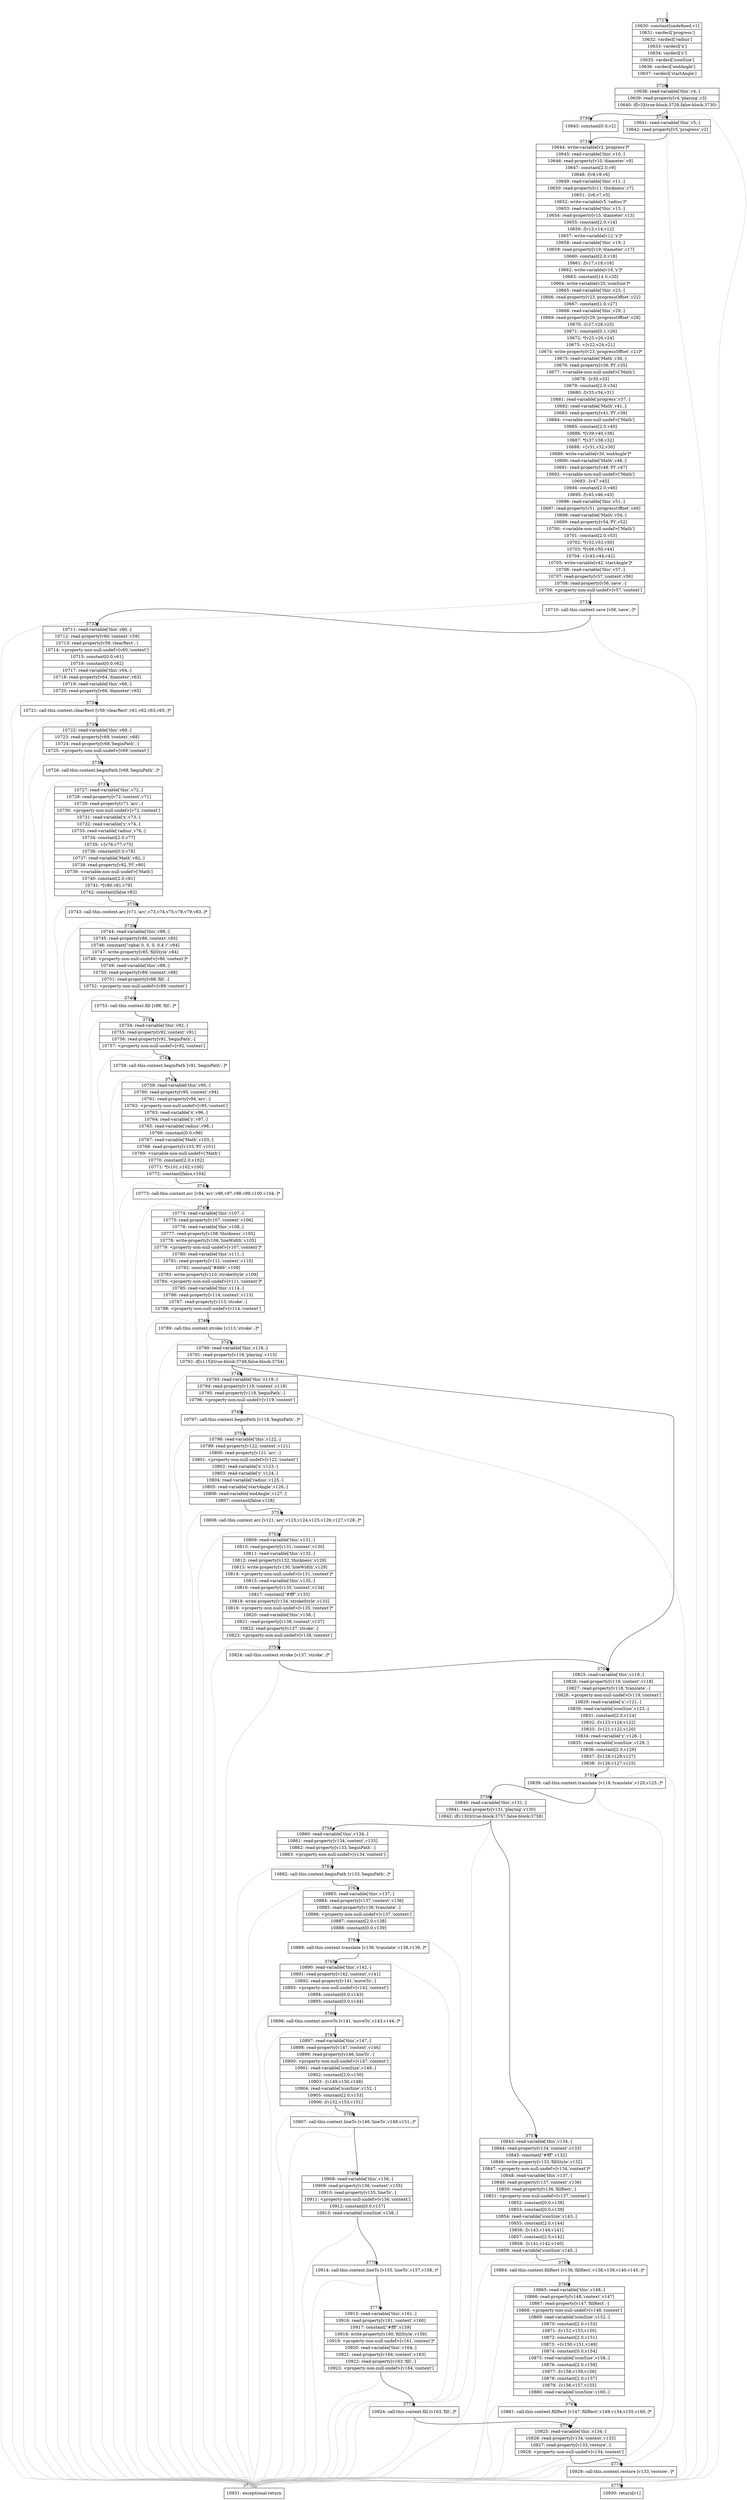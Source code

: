digraph {
rankdir="TD"
BB_entry219[shape=none,label=""];
BB_entry219 -> BB3727 [tailport=s, headport=n, headlabel="    3727"]
BB3727 [shape=record label="{10630: constant[undefined,v1]|10631: vardecl['progress']|10632: vardecl['radius']|10633: vardecl['x']|10634: vardecl['y']|10635: vardecl['iconSize']|10636: vardecl['endAngle']|10637: vardecl['startAngle']}" ] 
BB3727 -> BB3728 [tailport=s, headport=n, headlabel="      3728"]
BB3728 [shape=record label="{10638: read-variable['this',v4,-]|10639: read-property[v4,'playing',v3]|10640: if[v3](true-block:3729,false-block:3730)}" ] 
BB3728 -> BB3729 [tailport=s, headport=n, headlabel="      3729"]
BB3728 -> BB3730 [tailport=s, headport=n, headlabel="      3730"]
BB3728 -> BB3776 [tailport=s, headport=n, color=gray, headlabel="      3776"]
BB3729 [shape=record label="{10641: read-variable['this',v5,-]|10642: read-property[v5,'progress',v2]}" ] 
BB3729 -> BB3731 [tailport=s, headport=n, headlabel="      3731"]
BB3729 -> BB3776 [tailport=s, headport=n, color=gray]
BB3730 [shape=record label="{10643: constant[0.0,v2]}" ] 
BB3730 -> BB3731 [tailport=s, headport=n]
BB3731 [shape=record label="{10644: write-variable[v2,'progress']*|10645: read-variable['this',v10,-]|10646: read-property[v10,'diameter',v8]|10647: constant[2.0,v9]|10648: /[v8,v9,v6]|10649: read-variable['this',v11,-]|10650: read-property[v11,'thickness',v7]|10651: -[v6,v7,v5]|10652: write-variable[v5,'radius']*|10653: read-variable['this',v15,-]|10654: read-property[v15,'diameter',v13]|10655: constant[2.0,v14]|10656: /[v13,v14,v12]|10657: write-variable[v12,'x']*|10658: read-variable['this',v19,-]|10659: read-property[v19,'diameter',v17]|10660: constant[2.0,v18]|10661: /[v17,v18,v16]|10662: write-variable[v16,'y']*|10663: constant[14.0,v20]|10664: write-variable[v20,'iconSize']*|10665: read-variable['this',v23,-]|10666: read-property[v23,'progressOffset',v22]|10667: constant[1.0,v27]|10668: read-variable['this',v29,-]|10669: read-property[v29,'progressOffset',v28]|10670: -[v27,v28,v25]|10671: constant[0.1,v26]|10672: *[v25,v26,v24]|10673: +[v22,v24,v21]|10674: write-property[v23,'progressOffset',v21]*|10675: read-variable['Math',v36,-]|10676: read-property[v36,'PI',v35]|10677: \<variable-non-null-undef\>['Math']|10678: -[v35,v33]|10679: constant[2.0,v34]|10680: /[v33,v34,v31]|10681: read-variable['progress',v37,-]|10682: read-variable['Math',v41,-]|10683: read-property[v41,'PI',v39]|10684: \<variable-non-null-undef\>['Math']|10685: constant[2.0,v40]|10686: *[v39,v40,v38]|10687: *[v37,v38,v32]|10688: +[v31,v32,v30]|10689: write-variable[v30,'endAngle']*|10690: read-variable['Math',v48,-]|10691: read-property[v48,'PI',v47]|10692: \<variable-non-null-undef\>['Math']|10693: -[v47,v45]|10694: constant[2.0,v46]|10695: /[v45,v46,v43]|10696: read-variable['this',v51,-]|10697: read-property[v51,'progressOffset',v49]|10698: read-variable['Math',v54,-]|10699: read-property[v54,'PI',v52]|10700: \<variable-non-null-undef\>['Math']|10701: constant[2.0,v53]|10702: *[v52,v53,v50]|10703: *[v49,v50,v44]|10704: +[v43,v44,v42]|10705: write-variable[v42,'startAngle']*|10706: read-variable['this',v57,-]|10707: read-property[v57,'context',v56]|10708: read-property[v56,'save',-]|10709: \<property-non-null-undef\>[v57,'context']}" ] 
BB3731 -> BB3732 [tailport=s, headport=n, headlabel="      3732"]
BB3731 -> BB3776 [tailport=s, headport=n, color=gray]
BB3732 [shape=record label="{10710: call-this.context.save [v56,'save',-]*}" ] 
BB3732 -> BB3733 [tailport=s, headport=n, headlabel="      3733"]
BB3732 -> BB3776 [tailport=s, headport=n, color=gray]
BB3733 [shape=record label="{10711: read-variable['this',v60,-]|10712: read-property[v60,'context',v59]|10713: read-property[v59,'clearRect',-]|10714: \<property-non-null-undef\>[v60,'context']|10715: constant[0.0,v61]|10716: constant[0.0,v62]|10717: read-variable['this',v64,-]|10718: read-property[v64,'diameter',v63]|10719: read-variable['this',v66,-]|10720: read-property[v66,'diameter',v65]}" ] 
BB3733 -> BB3734 [tailport=s, headport=n, headlabel="      3734"]
BB3733 -> BB3776 [tailport=s, headport=n, color=gray]
BB3734 [shape=record label="{10721: call-this.context.clearRect [v59,'clearRect',v61,v62,v63,v65,-]*}" ] 
BB3734 -> BB3735 [tailport=s, headport=n, headlabel="      3735"]
BB3734 -> BB3776 [tailport=s, headport=n, color=gray]
BB3735 [shape=record label="{10722: read-variable['this',v69,-]|10723: read-property[v69,'context',v68]|10724: read-property[v68,'beginPath',-]|10725: \<property-non-null-undef\>[v69,'context']}" ] 
BB3735 -> BB3736 [tailport=s, headport=n, headlabel="      3736"]
BB3735 -> BB3776 [tailport=s, headport=n, color=gray]
BB3736 [shape=record label="{10726: call-this.context.beginPath [v68,'beginPath',-]*}" ] 
BB3736 -> BB3737 [tailport=s, headport=n, headlabel="      3737"]
BB3736 -> BB3776 [tailport=s, headport=n, color=gray]
BB3737 [shape=record label="{10727: read-variable['this',v72,-]|10728: read-property[v72,'context',v71]|10729: read-property[v71,'arc',-]|10730: \<property-non-null-undef\>[v72,'context']|10731: read-variable['x',v73,-]|10732: read-variable['y',v74,-]|10733: read-variable['radius',v76,-]|10734: constant[2.0,v77]|10735: +[v76,v77,v75]|10736: constant[0.0,v78]|10737: read-variable['Math',v82,-]|10738: read-property[v82,'PI',v80]|10739: \<variable-non-null-undef\>['Math']|10740: constant[2.0,v81]|10741: *[v80,v81,v79]|10742: constant[false,v83]}" ] 
BB3737 -> BB3738 [tailport=s, headport=n, headlabel="      3738"]
BB3737 -> BB3776 [tailport=s, headport=n, color=gray]
BB3738 [shape=record label="{10743: call-this.context.arc [v71,'arc',v73,v74,v75,v78,v79,v83,-]*}" ] 
BB3738 -> BB3739 [tailport=s, headport=n, headlabel="      3739"]
BB3738 -> BB3776 [tailport=s, headport=n, color=gray]
BB3739 [shape=record label="{10744: read-variable['this',v86,-]|10745: read-property[v86,'context',v85]|10746: constant[\"rgba( 0, 0, 0, 0.4 )\",v84]|10747: write-property[v85,'fillStyle',v84]|10748: \<property-non-null-undef\>[v86,'context']*|10749: read-variable['this',v89,-]|10750: read-property[v89,'context',v88]|10751: read-property[v88,'fill',-]|10752: \<property-non-null-undef\>[v89,'context']}" ] 
BB3739 -> BB3740 [tailport=s, headport=n, headlabel="      3740"]
BB3739 -> BB3776 [tailport=s, headport=n, color=gray]
BB3740 [shape=record label="{10753: call-this.context.fill [v88,'fill',-]*}" ] 
BB3740 -> BB3741 [tailport=s, headport=n, headlabel="      3741"]
BB3740 -> BB3776 [tailport=s, headport=n, color=gray]
BB3741 [shape=record label="{10754: read-variable['this',v92,-]|10755: read-property[v92,'context',v91]|10756: read-property[v91,'beginPath',-]|10757: \<property-non-null-undef\>[v92,'context']}" ] 
BB3741 -> BB3742 [tailport=s, headport=n, headlabel="      3742"]
BB3741 -> BB3776 [tailport=s, headport=n, color=gray]
BB3742 [shape=record label="{10758: call-this.context.beginPath [v91,'beginPath',-]*}" ] 
BB3742 -> BB3743 [tailport=s, headport=n, headlabel="      3743"]
BB3742 -> BB3776 [tailport=s, headport=n, color=gray]
BB3743 [shape=record label="{10759: read-variable['this',v95,-]|10760: read-property[v95,'context',v94]|10761: read-property[v94,'arc',-]|10762: \<property-non-null-undef\>[v95,'context']|10763: read-variable['x',v96,-]|10764: read-variable['y',v97,-]|10765: read-variable['radius',v98,-]|10766: constant[0.0,v99]|10767: read-variable['Math',v103,-]|10768: read-property[v103,'PI',v101]|10769: \<variable-non-null-undef\>['Math']|10770: constant[2.0,v102]|10771: *[v101,v102,v100]|10772: constant[false,v104]}" ] 
BB3743 -> BB3744 [tailport=s, headport=n, headlabel="      3744"]
BB3743 -> BB3776 [tailport=s, headport=n, color=gray]
BB3744 [shape=record label="{10773: call-this.context.arc [v94,'arc',v96,v97,v98,v99,v100,v104,-]*}" ] 
BB3744 -> BB3745 [tailport=s, headport=n, headlabel="      3745"]
BB3744 -> BB3776 [tailport=s, headport=n, color=gray]
BB3745 [shape=record label="{10774: read-variable['this',v107,-]|10775: read-property[v107,'context',v106]|10776: read-variable['this',v108,-]|10777: read-property[v108,'thickness',v105]|10778: write-property[v106,'lineWidth',v105]|10779: \<property-non-null-undef\>[v107,'context']*|10780: read-variable['this',v111,-]|10781: read-property[v111,'context',v110]|10782: constant[\"#666\",v109]|10783: write-property[v110,'strokeStyle',v109]|10784: \<property-non-null-undef\>[v111,'context']*|10785: read-variable['this',v114,-]|10786: read-property[v114,'context',v113]|10787: read-property[v113,'stroke',-]|10788: \<property-non-null-undef\>[v114,'context']}" ] 
BB3745 -> BB3746 [tailport=s, headport=n, headlabel="      3746"]
BB3745 -> BB3776 [tailport=s, headport=n, color=gray]
BB3746 [shape=record label="{10789: call-this.context.stroke [v113,'stroke',-]*}" ] 
BB3746 -> BB3747 [tailport=s, headport=n, headlabel="      3747"]
BB3746 -> BB3776 [tailport=s, headport=n, color=gray]
BB3747 [shape=record label="{10790: read-variable['this',v116,-]|10791: read-property[v116,'playing',v115]|10792: if[v115](true-block:3748,false-block:3754)}" ] 
BB3747 -> BB3748 [tailport=s, headport=n, headlabel="      3748"]
BB3747 -> BB3754 [tailport=s, headport=n, headlabel="      3754"]
BB3747 -> BB3776 [tailport=s, headport=n, color=gray]
BB3748 [shape=record label="{10793: read-variable['this',v119,-]|10794: read-property[v119,'context',v118]|10795: read-property[v118,'beginPath',-]|10796: \<property-non-null-undef\>[v119,'context']}" ] 
BB3748 -> BB3749 [tailport=s, headport=n, headlabel="      3749"]
BB3748 -> BB3776 [tailport=s, headport=n, color=gray]
BB3749 [shape=record label="{10797: call-this.context.beginPath [v118,'beginPath',-]*}" ] 
BB3749 -> BB3750 [tailport=s, headport=n, headlabel="      3750"]
BB3749 -> BB3776 [tailport=s, headport=n, color=gray]
BB3750 [shape=record label="{10798: read-variable['this',v122,-]|10799: read-property[v122,'context',v121]|10800: read-property[v121,'arc',-]|10801: \<property-non-null-undef\>[v122,'context']|10802: read-variable['x',v123,-]|10803: read-variable['y',v124,-]|10804: read-variable['radius',v125,-]|10805: read-variable['startAngle',v126,-]|10806: read-variable['endAngle',v127,-]|10807: constant[false,v128]}" ] 
BB3750 -> BB3751 [tailport=s, headport=n, headlabel="      3751"]
BB3750 -> BB3776 [tailport=s, headport=n, color=gray]
BB3751 [shape=record label="{10808: call-this.context.arc [v121,'arc',v123,v124,v125,v126,v127,v128,-]*}" ] 
BB3751 -> BB3752 [tailport=s, headport=n, headlabel="      3752"]
BB3751 -> BB3776 [tailport=s, headport=n, color=gray]
BB3752 [shape=record label="{10809: read-variable['this',v131,-]|10810: read-property[v131,'context',v130]|10811: read-variable['this',v132,-]|10812: read-property[v132,'thickness',v129]|10813: write-property[v130,'lineWidth',v129]|10814: \<property-non-null-undef\>[v131,'context']*|10815: read-variable['this',v135,-]|10816: read-property[v135,'context',v134]|10817: constant[\"#fff\",v133]|10818: write-property[v134,'strokeStyle',v133]|10819: \<property-non-null-undef\>[v135,'context']*|10820: read-variable['this',v138,-]|10821: read-property[v138,'context',v137]|10822: read-property[v137,'stroke',-]|10823: \<property-non-null-undef\>[v138,'context']}" ] 
BB3752 -> BB3753 [tailport=s, headport=n, headlabel="      3753"]
BB3752 -> BB3776 [tailport=s, headport=n, color=gray]
BB3753 [shape=record label="{10824: call-this.context.stroke [v137,'stroke',-]*}" ] 
BB3753 -> BB3754 [tailport=s, headport=n]
BB3753 -> BB3776 [tailport=s, headport=n, color=gray]
BB3754 [shape=record label="{10825: read-variable['this',v119,-]|10826: read-property[v119,'context',v118]|10827: read-property[v118,'translate',-]|10828: \<property-non-null-undef\>[v119,'context']|10829: read-variable['x',v121,-]|10830: read-variable['iconSize',v123,-]|10831: constant[2.0,v124]|10832: /[v123,v124,v122]|10833: -[v121,v122,v120]|10834: read-variable['y',v126,-]|10835: read-variable['iconSize',v128,-]|10836: constant[2.0,v129]|10837: /[v128,v129,v127]|10838: -[v126,v127,v125]}" ] 
BB3754 -> BB3755 [tailport=s, headport=n, headlabel="      3755"]
BB3754 -> BB3776 [tailport=s, headport=n, color=gray]
BB3755 [shape=record label="{10839: call-this.context.translate [v118,'translate',v120,v125,-]*}" ] 
BB3755 -> BB3756 [tailport=s, headport=n, headlabel="      3756"]
BB3755 -> BB3776 [tailport=s, headport=n, color=gray]
BB3756 [shape=record label="{10840: read-variable['this',v131,-]|10841: read-property[v131,'playing',v130]|10842: if[v130](true-block:3757,false-block:3758)}" ] 
BB3756 -> BB3757 [tailport=s, headport=n, headlabel="      3757"]
BB3756 -> BB3758 [tailport=s, headport=n, headlabel="      3758"]
BB3756 -> BB3776 [tailport=s, headport=n, color=gray]
BB3757 [shape=record label="{10843: read-variable['this',v134,-]|10844: read-property[v134,'context',v133]|10845: constant[\"#fff\",v132]|10846: write-property[v133,'fillStyle',v132]|10847: \<property-non-null-undef\>[v134,'context']*|10848: read-variable['this',v137,-]|10849: read-property[v137,'context',v136]|10850: read-property[v136,'fillRect',-]|10851: \<property-non-null-undef\>[v137,'context']|10852: constant[0.0,v138]|10853: constant[0.0,v139]|10854: read-variable['iconSize',v143,-]|10855: constant[2.0,v144]|10856: /[v143,v144,v141]|10857: constant[2.0,v142]|10858: -[v141,v142,v140]|10859: read-variable['iconSize',v145,-]}" ] 
BB3757 -> BB3759 [tailport=s, headport=n, headlabel="      3759"]
BB3757 -> BB3776 [tailport=s, headport=n, color=gray]
BB3758 [shape=record label="{10860: read-variable['this',v134,-]|10861: read-property[v134,'context',v133]|10862: read-property[v133,'beginPath',-]|10863: \<property-non-null-undef\>[v134,'context']}" ] 
BB3758 -> BB3762 [tailport=s, headport=n, headlabel="      3762"]
BB3758 -> BB3776 [tailport=s, headport=n, color=gray]
BB3759 [shape=record label="{10864: call-this.context.fillRect [v136,'fillRect',v138,v139,v140,v145,-]*}" ] 
BB3759 -> BB3760 [tailport=s, headport=n, headlabel="      3760"]
BB3759 -> BB3776 [tailport=s, headport=n, color=gray]
BB3760 [shape=record label="{10865: read-variable['this',v148,-]|10866: read-property[v148,'context',v147]|10867: read-property[v147,'fillRect',-]|10868: \<property-non-null-undef\>[v148,'context']|10869: read-variable['iconSize',v152,-]|10870: constant[2.0,v153]|10871: /[v152,v153,v150]|10872: constant[2.0,v151]|10873: +[v150,v151,v149]|10874: constant[0.0,v154]|10875: read-variable['iconSize',v158,-]|10876: constant[2.0,v159]|10877: /[v158,v159,v156]|10878: constant[2.0,v157]|10879: -[v156,v157,v155]|10880: read-variable['iconSize',v160,-]}" ] 
BB3760 -> BB3761 [tailport=s, headport=n, headlabel="      3761"]
BB3760 -> BB3776 [tailport=s, headport=n, color=gray]
BB3761 [shape=record label="{10881: call-this.context.fillRect [v147,'fillRect',v149,v154,v155,v160,-]*}" ] 
BB3761 -> BB3773 [tailport=s, headport=n, headlabel="      3773"]
BB3761 -> BB3776 [tailport=s, headport=n, color=gray]
BB3762 [shape=record label="{10882: call-this.context.beginPath [v133,'beginPath',-]*}" ] 
BB3762 -> BB3763 [tailport=s, headport=n, headlabel="      3763"]
BB3762 -> BB3776 [tailport=s, headport=n, color=gray]
BB3763 [shape=record label="{10883: read-variable['this',v137,-]|10884: read-property[v137,'context',v136]|10885: read-property[v136,'translate',-]|10886: \<property-non-null-undef\>[v137,'context']|10887: constant[2.0,v138]|10888: constant[0.0,v139]}" ] 
BB3763 -> BB3764 [tailport=s, headport=n, headlabel="      3764"]
BB3763 -> BB3776 [tailport=s, headport=n, color=gray]
BB3764 [shape=record label="{10889: call-this.context.translate [v136,'translate',v138,v139,-]*}" ] 
BB3764 -> BB3765 [tailport=s, headport=n, headlabel="      3765"]
BB3764 -> BB3776 [tailport=s, headport=n, color=gray]
BB3765 [shape=record label="{10890: read-variable['this',v142,-]|10891: read-property[v142,'context',v141]|10892: read-property[v141,'moveTo',-]|10893: \<property-non-null-undef\>[v142,'context']|10894: constant[0.0,v143]|10895: constant[0.0,v144]}" ] 
BB3765 -> BB3766 [tailport=s, headport=n, headlabel="      3766"]
BB3765 -> BB3776 [tailport=s, headport=n, color=gray]
BB3766 [shape=record label="{10896: call-this.context.moveTo [v141,'moveTo',v143,v144,-]*}" ] 
BB3766 -> BB3767 [tailport=s, headport=n, headlabel="      3767"]
BB3766 -> BB3776 [tailport=s, headport=n, color=gray]
BB3767 [shape=record label="{10897: read-variable['this',v147,-]|10898: read-property[v147,'context',v146]|10899: read-property[v146,'lineTo',-]|10900: \<property-non-null-undef\>[v147,'context']|10901: read-variable['iconSize',v149,-]|10902: constant[2.0,v150]|10903: -[v149,v150,v148]|10904: read-variable['iconSize',v152,-]|10905: constant[2.0,v153]|10906: /[v152,v153,v151]}" ] 
BB3767 -> BB3768 [tailport=s, headport=n, headlabel="      3768"]
BB3767 -> BB3776 [tailport=s, headport=n, color=gray]
BB3768 [shape=record label="{10907: call-this.context.lineTo [v146,'lineTo',v148,v151,-]*}" ] 
BB3768 -> BB3769 [tailport=s, headport=n, headlabel="      3769"]
BB3768 -> BB3776 [tailport=s, headport=n, color=gray]
BB3769 [shape=record label="{10908: read-variable['this',v156,-]|10909: read-property[v156,'context',v155]|10910: read-property[v155,'lineTo',-]|10911: \<property-non-null-undef\>[v156,'context']|10912: constant[0.0,v157]|10913: read-variable['iconSize',v158,-]}" ] 
BB3769 -> BB3770 [tailport=s, headport=n, headlabel="      3770"]
BB3769 -> BB3776 [tailport=s, headport=n, color=gray]
BB3770 [shape=record label="{10914: call-this.context.lineTo [v155,'lineTo',v157,v158,-]*}" ] 
BB3770 -> BB3771 [tailport=s, headport=n, headlabel="      3771"]
BB3770 -> BB3776 [tailport=s, headport=n, color=gray]
BB3771 [shape=record label="{10915: read-variable['this',v161,-]|10916: read-property[v161,'context',v160]|10917: constant[\"#fff\",v159]|10918: write-property[v160,'fillStyle',v159]|10919: \<property-non-null-undef\>[v161,'context']*|10920: read-variable['this',v164,-]|10921: read-property[v164,'context',v163]|10922: read-property[v163,'fill',-]|10923: \<property-non-null-undef\>[v164,'context']}" ] 
BB3771 -> BB3772 [tailport=s, headport=n, headlabel="      3772"]
BB3771 -> BB3776 [tailport=s, headport=n, color=gray]
BB3772 [shape=record label="{10924: call-this.context.fill [v163,'fill',-]*}" ] 
BB3772 -> BB3773 [tailport=s, headport=n]
BB3772 -> BB3776 [tailport=s, headport=n, color=gray]
BB3773 [shape=record label="{10925: read-variable['this',v134,-]|10926: read-property[v134,'context',v133]|10927: read-property[v133,'restore',-]|10928: \<property-non-null-undef\>[v134,'context']}" ] 
BB3773 -> BB3774 [tailport=s, headport=n, headlabel="      3774"]
BB3773 -> BB3776 [tailport=s, headport=n, color=gray]
BB3774 [shape=record label="{10929: call-this.context.restore [v133,'restore',-]*}" ] 
BB3774 -> BB3775 [tailport=s, headport=n, headlabel="      3775"]
BB3774 -> BB3776 [tailport=s, headport=n, color=gray]
BB3775 [shape=record label="{10930: return[v1]}" ] 
BB3776 [shape=record label="{10931: exceptional-return}" ] 
//#$~ 4324
}
